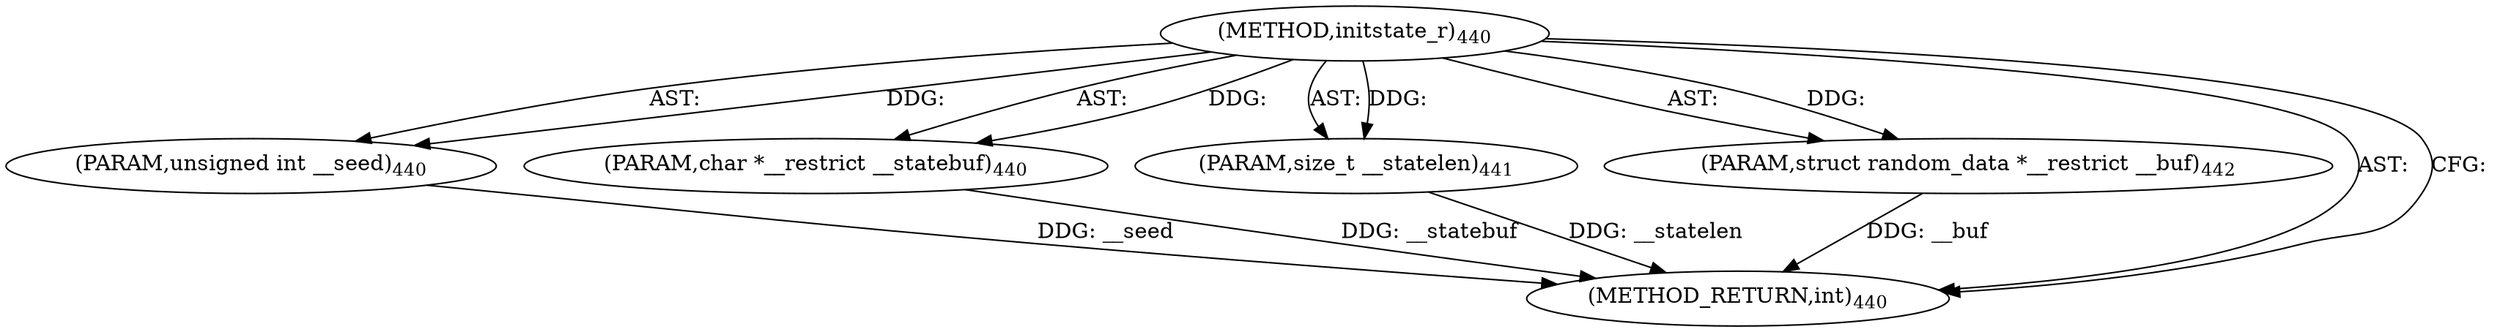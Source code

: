 digraph "initstate_r" {  
"45441" [label = <(METHOD,initstate_r)<SUB>440</SUB>> ]
"45442" [label = <(PARAM,unsigned int __seed)<SUB>440</SUB>> ]
"45443" [label = <(PARAM,char *__restrict __statebuf)<SUB>440</SUB>> ]
"45444" [label = <(PARAM,size_t __statelen)<SUB>441</SUB>> ]
"45445" [label = <(PARAM,struct random_data *__restrict __buf)<SUB>442</SUB>> ]
"45446" [label = <(METHOD_RETURN,int)<SUB>440</SUB>> ]
  "45441" -> "45442"  [ label = "AST: "] 
  "45441" -> "45443"  [ label = "AST: "] 
  "45441" -> "45444"  [ label = "AST: "] 
  "45441" -> "45445"  [ label = "AST: "] 
  "45441" -> "45446"  [ label = "AST: "] 
  "45441" -> "45446"  [ label = "CFG: "] 
  "45442" -> "45446"  [ label = "DDG: __seed"] 
  "45443" -> "45446"  [ label = "DDG: __statebuf"] 
  "45444" -> "45446"  [ label = "DDG: __statelen"] 
  "45445" -> "45446"  [ label = "DDG: __buf"] 
  "45441" -> "45442"  [ label = "DDG: "] 
  "45441" -> "45443"  [ label = "DDG: "] 
  "45441" -> "45444"  [ label = "DDG: "] 
  "45441" -> "45445"  [ label = "DDG: "] 
}
